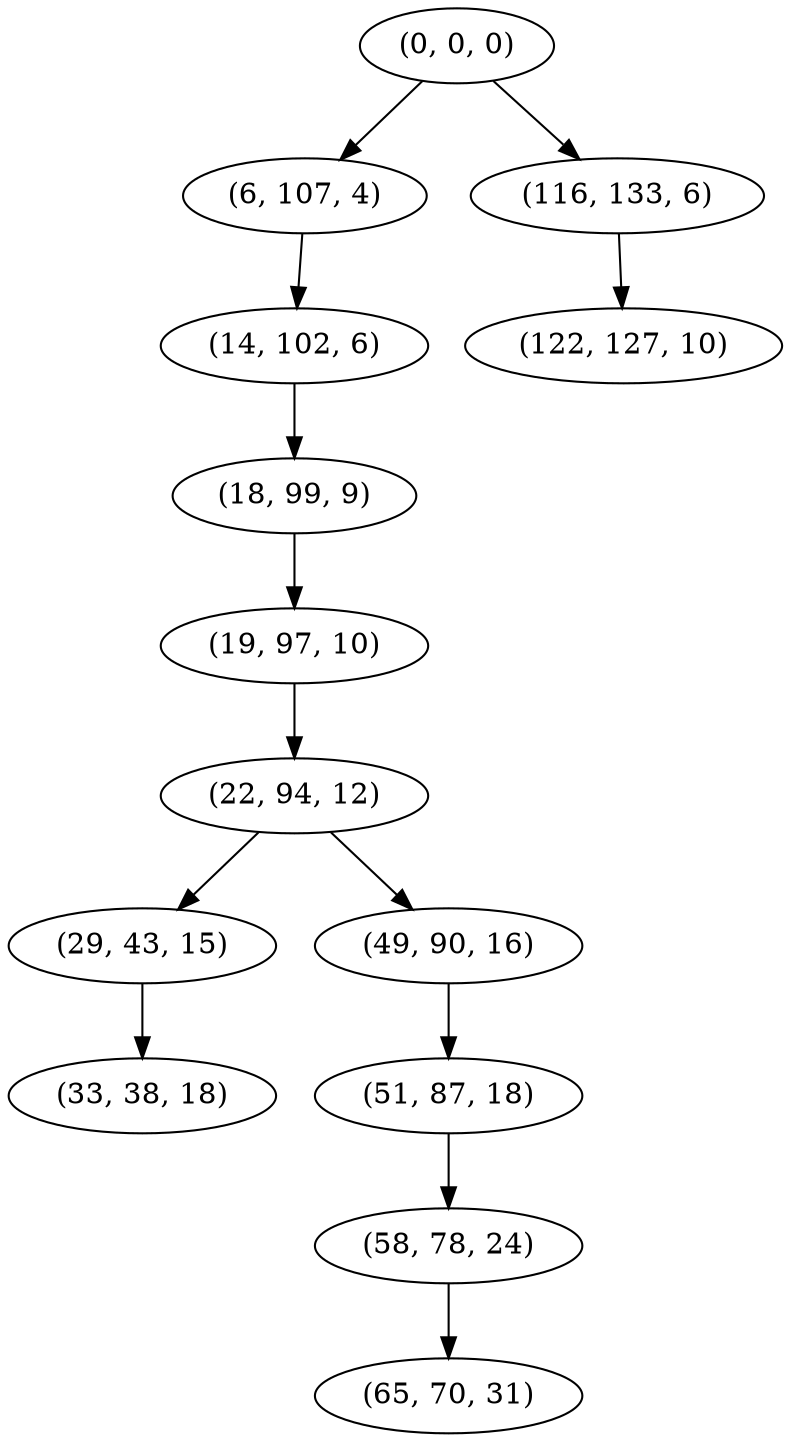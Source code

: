 digraph tree {
    "(0, 0, 0)";
    "(6, 107, 4)";
    "(14, 102, 6)";
    "(18, 99, 9)";
    "(19, 97, 10)";
    "(22, 94, 12)";
    "(29, 43, 15)";
    "(33, 38, 18)";
    "(49, 90, 16)";
    "(51, 87, 18)";
    "(58, 78, 24)";
    "(65, 70, 31)";
    "(116, 133, 6)";
    "(122, 127, 10)";
    "(0, 0, 0)" -> "(6, 107, 4)";
    "(0, 0, 0)" -> "(116, 133, 6)";
    "(6, 107, 4)" -> "(14, 102, 6)";
    "(14, 102, 6)" -> "(18, 99, 9)";
    "(18, 99, 9)" -> "(19, 97, 10)";
    "(19, 97, 10)" -> "(22, 94, 12)";
    "(22, 94, 12)" -> "(29, 43, 15)";
    "(22, 94, 12)" -> "(49, 90, 16)";
    "(29, 43, 15)" -> "(33, 38, 18)";
    "(49, 90, 16)" -> "(51, 87, 18)";
    "(51, 87, 18)" -> "(58, 78, 24)";
    "(58, 78, 24)" -> "(65, 70, 31)";
    "(116, 133, 6)" -> "(122, 127, 10)";
}
